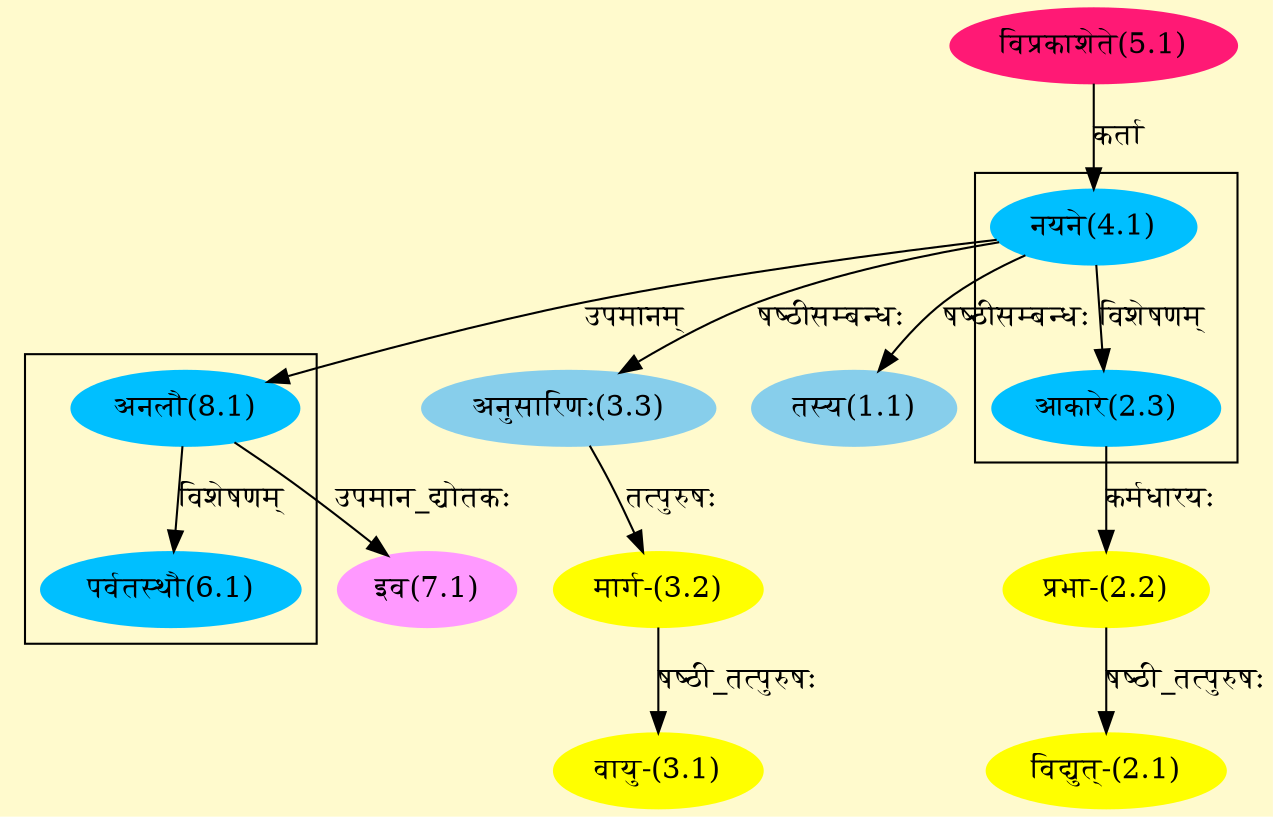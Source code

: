 digraph G{
rankdir=BT;
 compound=true;
 bgcolor="lemonchiffon1";

subgraph cluster_1{
Node2_3 [style=filled, color="#00BFFF" label = "आकारे(2.3)"]
Node4_1 [style=filled, color="#00BFFF" label = "नयने(4.1)"]

}

subgraph cluster_2{
Node6_1 [style=filled, color="#00BFFF" label = "पर्वतस्थौ(6.1)"]
Node8_1 [style=filled, color="#00BFFF" label = "अनलौ(8.1)"]

}
Node1_1 [style=filled, color="#87CEEB" label = "तस्य(1.1)"]
Node4_1 [style=filled, color="#00BFFF" label = "नयने(4.1)"]
Node2_1 [style=filled, color="#FFFF00" label = "विद्युत्-(2.1)"]
Node2_2 [style=filled, color="#FFFF00" label = "प्रभा-(2.2)"]
Node2_3 [style=filled, color="#00BFFF" label = "आकारे(2.3)"]
Node3_1 [style=filled, color="#FFFF00" label = "वायु-(3.1)"]
Node3_2 [style=filled, color="#FFFF00" label = "मार्ग-(3.2)"]
Node3_3 [style=filled, color="#87CEEB" label = "अनुसारिणः(3.3)"]
Node5_1 [style=filled, color="#FF1975" label = "विप्रकाशेते(5.1)"]
Node [style=filled, color="" label = "()"]
Node7_1 [style=filled, color="#FF99FF" label = "इव(7.1)"]
Node8_1 [style=filled, color="#00BFFF" label = "अनलौ(8.1)"]
/* Start of Relations section */

Node1_1 -> Node4_1 [  label="षष्ठीसम्बन्धः"  dir="back" ]
Node2_1 -> Node2_2 [  label="षष्ठी_तत्पुरुषः"  dir="back" ]
Node2_2 -> Node2_3 [  label="कर्मधारयः"  dir="back" ]
Node2_3 -> Node4_1 [  label="विशेषणम्"  dir="back" ]
Node3_1 -> Node3_2 [  label="षष्ठी_तत्पुरुषः"  dir="back" ]
Node3_2 -> Node3_3 [  label="तत्पुरुषः"  dir="back" ]
Node3_3 -> Node4_1 [  label="षष्ठीसम्बन्धः"  dir="back" ]
Node4_1 -> Node5_1 [  label="कर्ता"  dir="back" ]
Node6_1 -> Node8_1 [  label="विशेषणम्"  dir="back" ]
Node7_1 -> Node8_1 [  label="उपमान_द्योतकः"  dir="back" ]
Node8_1 -> Node4_1 [  label="उपमानम्"  dir="back" ]
}
